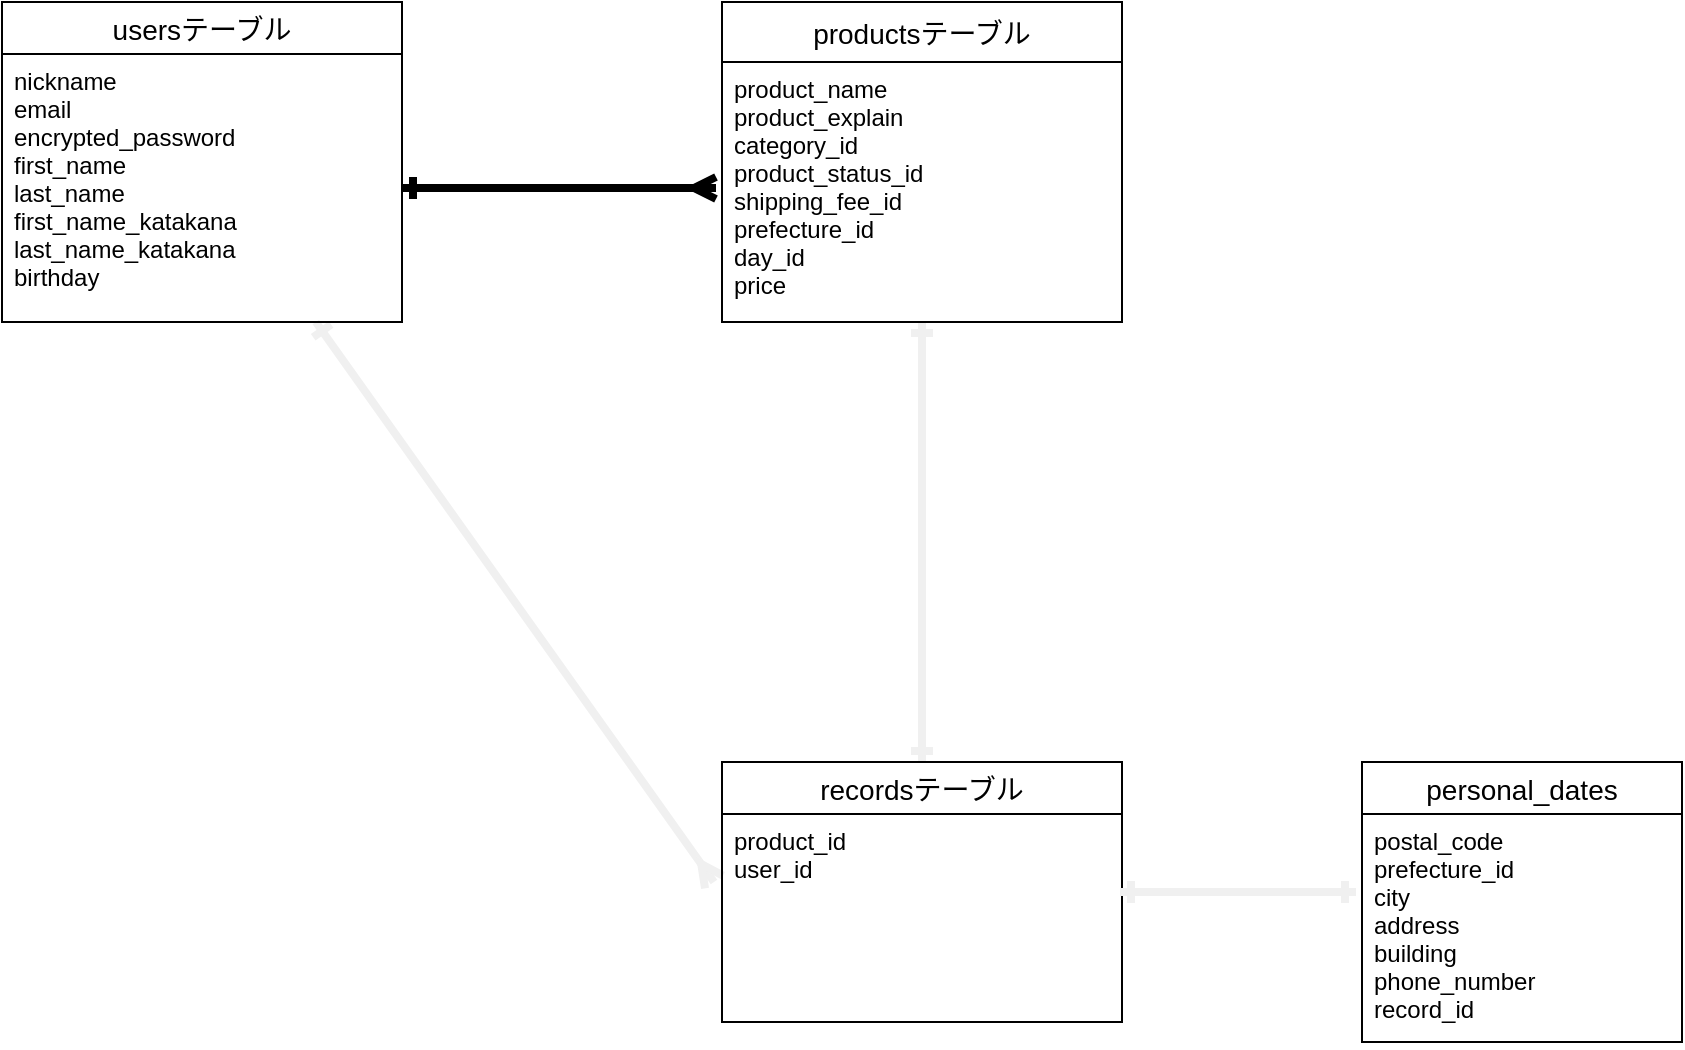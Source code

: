 <mxfile version="14.2.4" type="embed">
    <diagram id="APXYJ72tJXyHVCWqwruX" name="ページ1">
        <mxGraphModel dx="1555" dy="680" grid="1" gridSize="10" guides="1" tooltips="1" connect="1" arrows="1" fold="1" page="1" pageScale="1" pageWidth="827" pageHeight="1169" math="0" shadow="0">
            <root>
                <mxCell id="0"/>
                <mxCell id="1" parent="0"/>
                <mxCell id="16" style="edgeStyle=orthogonalEdgeStyle;rounded=0;sketch=0;orthogonalLoop=1;jettySize=auto;html=1;exitX=0.5;exitY=1;exitDx=0;exitDy=0;strokeWidth=4;" edge="1" parent="1">
                    <mxGeometry relative="1" as="geometry">
                        <mxPoint x="510" y="310" as="sourcePoint"/>
                        <mxPoint x="510" y="310" as="targetPoint"/>
                    </mxGeometry>
                </mxCell>
                <mxCell id="79" style="edgeStyle=none;rounded=0;sketch=0;orthogonalLoop=1;jettySize=auto;html=1;startArrow=ERone;startFill=0;endArrow=ERmany;endFill=0;strokeColor=#f0f0f0;strokeWidth=4;" edge="1" parent="1" source="45">
                    <mxGeometry relative="1" as="geometry">
                        <mxPoint x="276" y="450" as="targetPoint"/>
                        <Array as="points"/>
                    </mxGeometry>
                </mxCell>
                <mxCell id="45" value="usersテーブル" style="swimlane;fontStyle=0;childLayout=stackLayout;horizontal=1;startSize=26;horizontalStack=0;resizeParent=1;resizeParentMax=0;resizeLast=0;collapsible=1;marginBottom=0;align=center;fontSize=14;rounded=0;sketch=0;" vertex="1" parent="1">
                    <mxGeometry x="-80" y="10" width="200" height="160" as="geometry"/>
                </mxCell>
                <mxCell id="46" value="nickname&#10;email&#10;encrypted_password&#10;first_name&#10;last_name&#10;first_name_katakana&#10;last_name_katakana&#10;birthday" style="text;strokeColor=none;fillColor=none;spacingLeft=4;spacingRight=4;overflow=hidden;rotatable=0;points=[[0,0.5],[1,0.5]];portConstraint=eastwest;fontSize=12;" vertex="1" parent="45">
                    <mxGeometry y="26" width="200" height="134" as="geometry"/>
                </mxCell>
                <mxCell id="66" style="rounded=0;sketch=0;orthogonalLoop=1;jettySize=auto;html=1;entryX=0.5;entryY=0;entryDx=0;entryDy=0;startArrow=ERone;startFill=0;strokeColor=#f0f0f0;strokeWidth=4;endArrow=ERone;endFill=0;" edge="1" parent="1" source="50" target="62">
                    <mxGeometry relative="1" as="geometry"/>
                </mxCell>
                <mxCell id="50" value="productsテーブル" style="swimlane;fontStyle=0;childLayout=stackLayout;horizontal=1;startSize=30;horizontalStack=0;resizeParent=1;resizeParentMax=0;resizeLast=0;collapsible=1;marginBottom=0;align=center;fontSize=14;rounded=0;sketch=0;" vertex="1" parent="1">
                    <mxGeometry x="280" y="10" width="200" height="160" as="geometry"/>
                </mxCell>
                <mxCell id="68" value="product_name&#10;product_explain&#10;category_id&#10;product_status_id&#10;shipping_fee_id&#10;prefecture_id&#10;day_id&#10;price" style="text;strokeColor=none;fillColor=none;spacingLeft=4;spacingRight=4;overflow=hidden;rotatable=0;points=[[0,0.5],[1,0.5]];portConstraint=eastwest;fontSize=12;" vertex="1" parent="50">
                    <mxGeometry y="30" width="200" height="130" as="geometry"/>
                </mxCell>
                <mxCell id="54" style="edgeStyle=orthogonalEdgeStyle;sketch=0;orthogonalLoop=1;jettySize=auto;html=1;exitX=1;exitY=0.5;exitDx=0;exitDy=0;strokeWidth=4;rounded=0;startArrow=ERone;startFill=0;endArrow=ERmany;endFill=0;" edge="1" parent="1" source="46">
                    <mxGeometry relative="1" as="geometry">
                        <mxPoint x="277" y="103" as="targetPoint"/>
                    </mxGeometry>
                </mxCell>
                <mxCell id="62" value="recordsテーブル" style="swimlane;fontStyle=0;childLayout=stackLayout;horizontal=1;startSize=26;horizontalStack=0;resizeParent=1;resizeParentMax=0;resizeLast=0;collapsible=1;marginBottom=0;align=center;fontSize=14;rounded=0;sketch=0;" vertex="1" parent="1">
                    <mxGeometry x="280" y="390" width="200" height="130" as="geometry"/>
                </mxCell>
                <mxCell id="63" value="product_id&#10;user_id&#10;" style="text;strokeColor=none;fillColor=none;spacingLeft=4;spacingRight=4;overflow=hidden;rotatable=0;points=[[0,0.5],[1,0.5]];portConstraint=eastwest;fontSize=12;" vertex="1" parent="62">
                    <mxGeometry y="26" width="200" height="104" as="geometry"/>
                </mxCell>
                <mxCell id="73" value="personal_dates" style="swimlane;fontStyle=0;childLayout=stackLayout;horizontal=1;startSize=26;horizontalStack=0;resizeParent=1;resizeParentMax=0;resizeLast=0;collapsible=1;marginBottom=0;align=center;fontSize=14;rounded=0;sketch=0;" vertex="1" parent="1">
                    <mxGeometry x="600" y="390" width="160" height="140" as="geometry"/>
                </mxCell>
                <mxCell id="74" value="postal_code&#10;prefecture_id&#10;city&#10;address&#10;building&#10;phone_number&#10;record_id " style="text;strokeColor=none;fillColor=none;spacingLeft=4;spacingRight=4;overflow=hidden;rotatable=0;points=[[0,0.5],[1,0.5]];portConstraint=eastwest;fontSize=12;" vertex="1" parent="73">
                    <mxGeometry y="26" width="160" height="114" as="geometry"/>
                </mxCell>
                <mxCell id="78" style="edgeStyle=none;rounded=0;sketch=0;orthogonalLoop=1;jettySize=auto;html=1;startArrow=ERone;startFill=0;endArrow=ERone;endFill=0;strokeColor=#f0f0f0;strokeWidth=4;" edge="1" parent="1">
                    <mxGeometry relative="1" as="geometry">
                        <mxPoint x="479" y="455" as="sourcePoint"/>
                        <mxPoint x="597" y="455" as="targetPoint"/>
                    </mxGeometry>
                </mxCell>
            </root>
        </mxGraphModel>
    </diagram>
</mxfile>